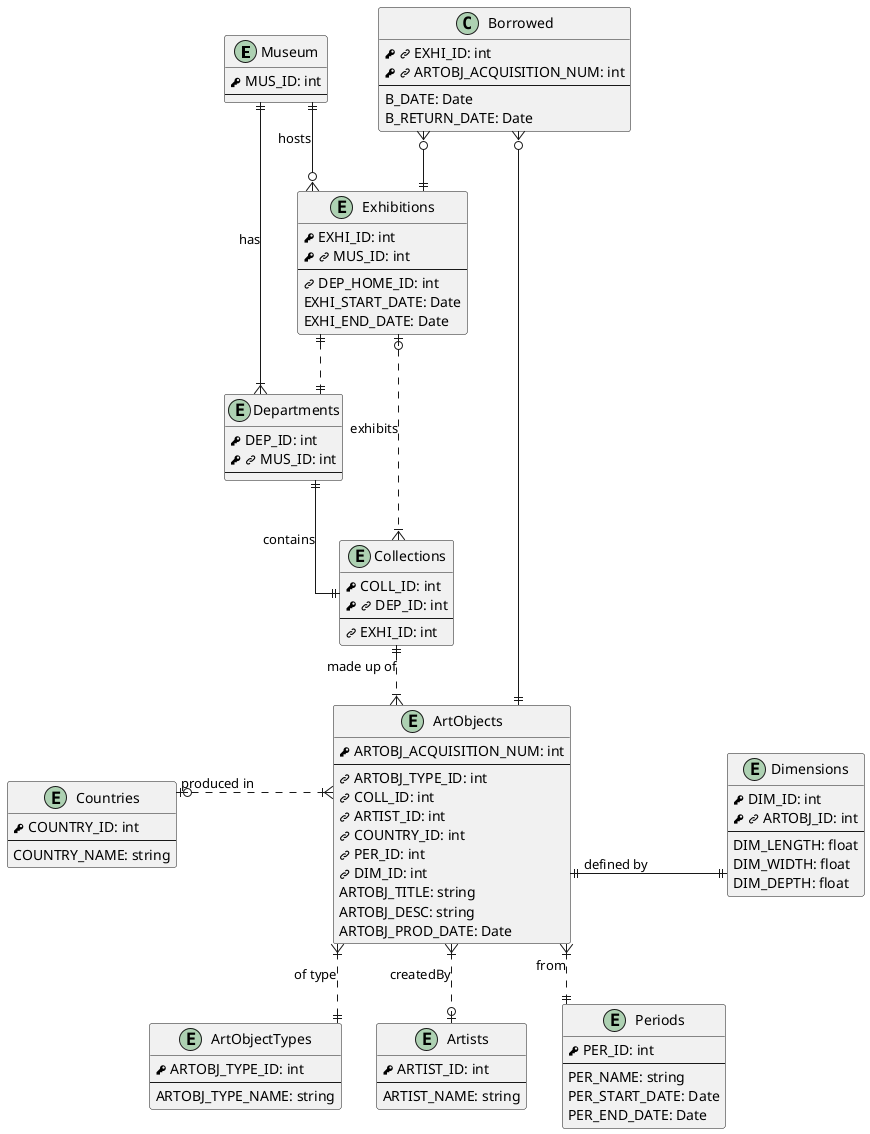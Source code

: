 @startuml
' hide circle

skinparam linetype ortho

!define PK <&key>
!define FK <&link-intact>

entity Museum {
  PK MUS_ID: int
  --
}

entity Departments {
  PK DEP_ID: int
  PK FK MUS_ID: int
  --
}

entity Collections {
    PK COLL_ID: int
    PK FK DEP_ID: int
    --
    FK EXHI_ID: int
}

entity ArtObjects {
    PK ARTOBJ_ACQUISITION_NUM: int
    --
    FK ARTOBJ_TYPE_ID: int
    FK COLL_ID: int
    FK ARTIST_ID: int
    FK COUNTRY_ID: int
    FK PER_ID: int
    FK DIM_ID: int 
    ARTOBJ_TITLE: string
    ARTOBJ_DESC: string
    ARTOBJ_PROD_DATE: Date
}

entity Dimensions {
    PK DIM_ID: int
    PK FK ARTOBJ_ID: int
    --
    DIM_LENGTH: float 
    DIM_WIDTH: float
    DIM_DEPTH: float
}

entity Countries {
    PK COUNTRY_ID: int
    --
    COUNTRY_NAME: string
}

entity ArtObjectTypes {
    PK ARTOBJ_TYPE_ID: int
    --
    ARTOBJ_TYPE_NAME: string
}

entity Artists {
    PK ARTIST_ID: int
    --
    ARTIST_NAME: string
}

entity Periods {
    PK PER_ID: int
    --
    PER_NAME: string
    PER_START_DATE: Date
    PER_END_DATE: Date
}

entity Exhibitions {
    PK EXHI_ID: int
    PK FK MUS_ID: int
    --
    FK DEP_HOME_ID: int
    EXHI_START_DATE: Date
    EXHI_END_DATE: Date
}

class Borrowed {
    PK FK EXHI_ID: int
    PK FK ARTOBJ_ACQUISITION_NUM: int
    --
    B_DATE: Date
    B_RETURN_DATE: Date
}

Museum ||--|{ Departments: has
Museum ||--o{ Exhibitions: hosts

Departments ||--|| Collections: contains

Collections ||..|{ ArtObjects: made up of

ArtObjects }|..o| Artists: createdBy
ArtObjects }|..|| Periods: from
ArtObjects ||-right-|| Dimensions: defined by
ArtObjects }|.left.o| Countries: produced in
ArtObjects }|..|| ArtObjectTypes: of type

'  To space the entity boxes 
hide hidden1
hide hidden2
hidden1 ||-right-|| Dimensions
hidden2 ||-left-|| Countries

Exhibitions ||..|| Departments
Exhibitions |o..|{ Collections: exhibits

Borrowed }o--|| Exhibitions
Borrowed }o--|| ArtObjects
@enduml